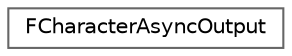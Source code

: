digraph "Graphical Class Hierarchy"
{
 // INTERACTIVE_SVG=YES
 // LATEX_PDF_SIZE
  bgcolor="transparent";
  edge [fontname=Helvetica,fontsize=10,labelfontname=Helvetica,labelfontsize=10];
  node [fontname=Helvetica,fontsize=10,shape=box,height=0.2,width=0.4];
  rankdir="LR";
  Node0 [id="Node000000",label="FCharacterAsyncOutput",height=0.2,width=0.4,color="grey40", fillcolor="white", style="filled",URL="$d2/dd1/structFCharacterAsyncOutput.html",tooltip=" "];
}
